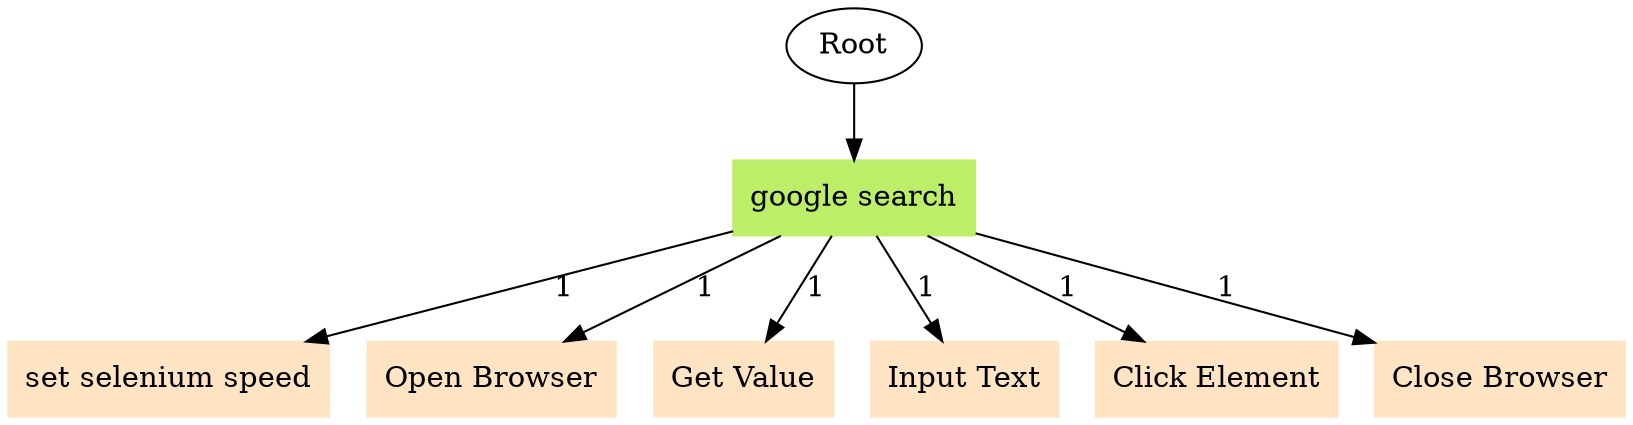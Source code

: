 // TC <-> K
digraph {
	Root
	"google search" [color=darkolivegreen2 shape=box style=filled]
		Root -> "google search"
	"set selenium speed" [color=bisque shape=box style=filled]
	"Open Browser" [color=bisque shape=box style=filled]
	"Get Value" [color=bisque shape=box style=filled]
	"Input Text" [color=bisque shape=box style=filled]
	"Click Element" [color=bisque shape=box style=filled]
	"Close Browser" [color=bisque shape=box style=filled]
		"google search" -> "set selenium speed" [label=1 penwidth=1.0]
		"google search" -> "Open Browser" [label=1 penwidth=1.0]
		"google search" -> "Input Text" [label=1 penwidth=1.0]
		"google search" -> "Click Element" [label=1 penwidth=1.0]
		"google search" -> "Get Value" [label=1 penwidth=1.0]
		"google search" -> "Close Browser" [label=1 penwidth=1.0]
}